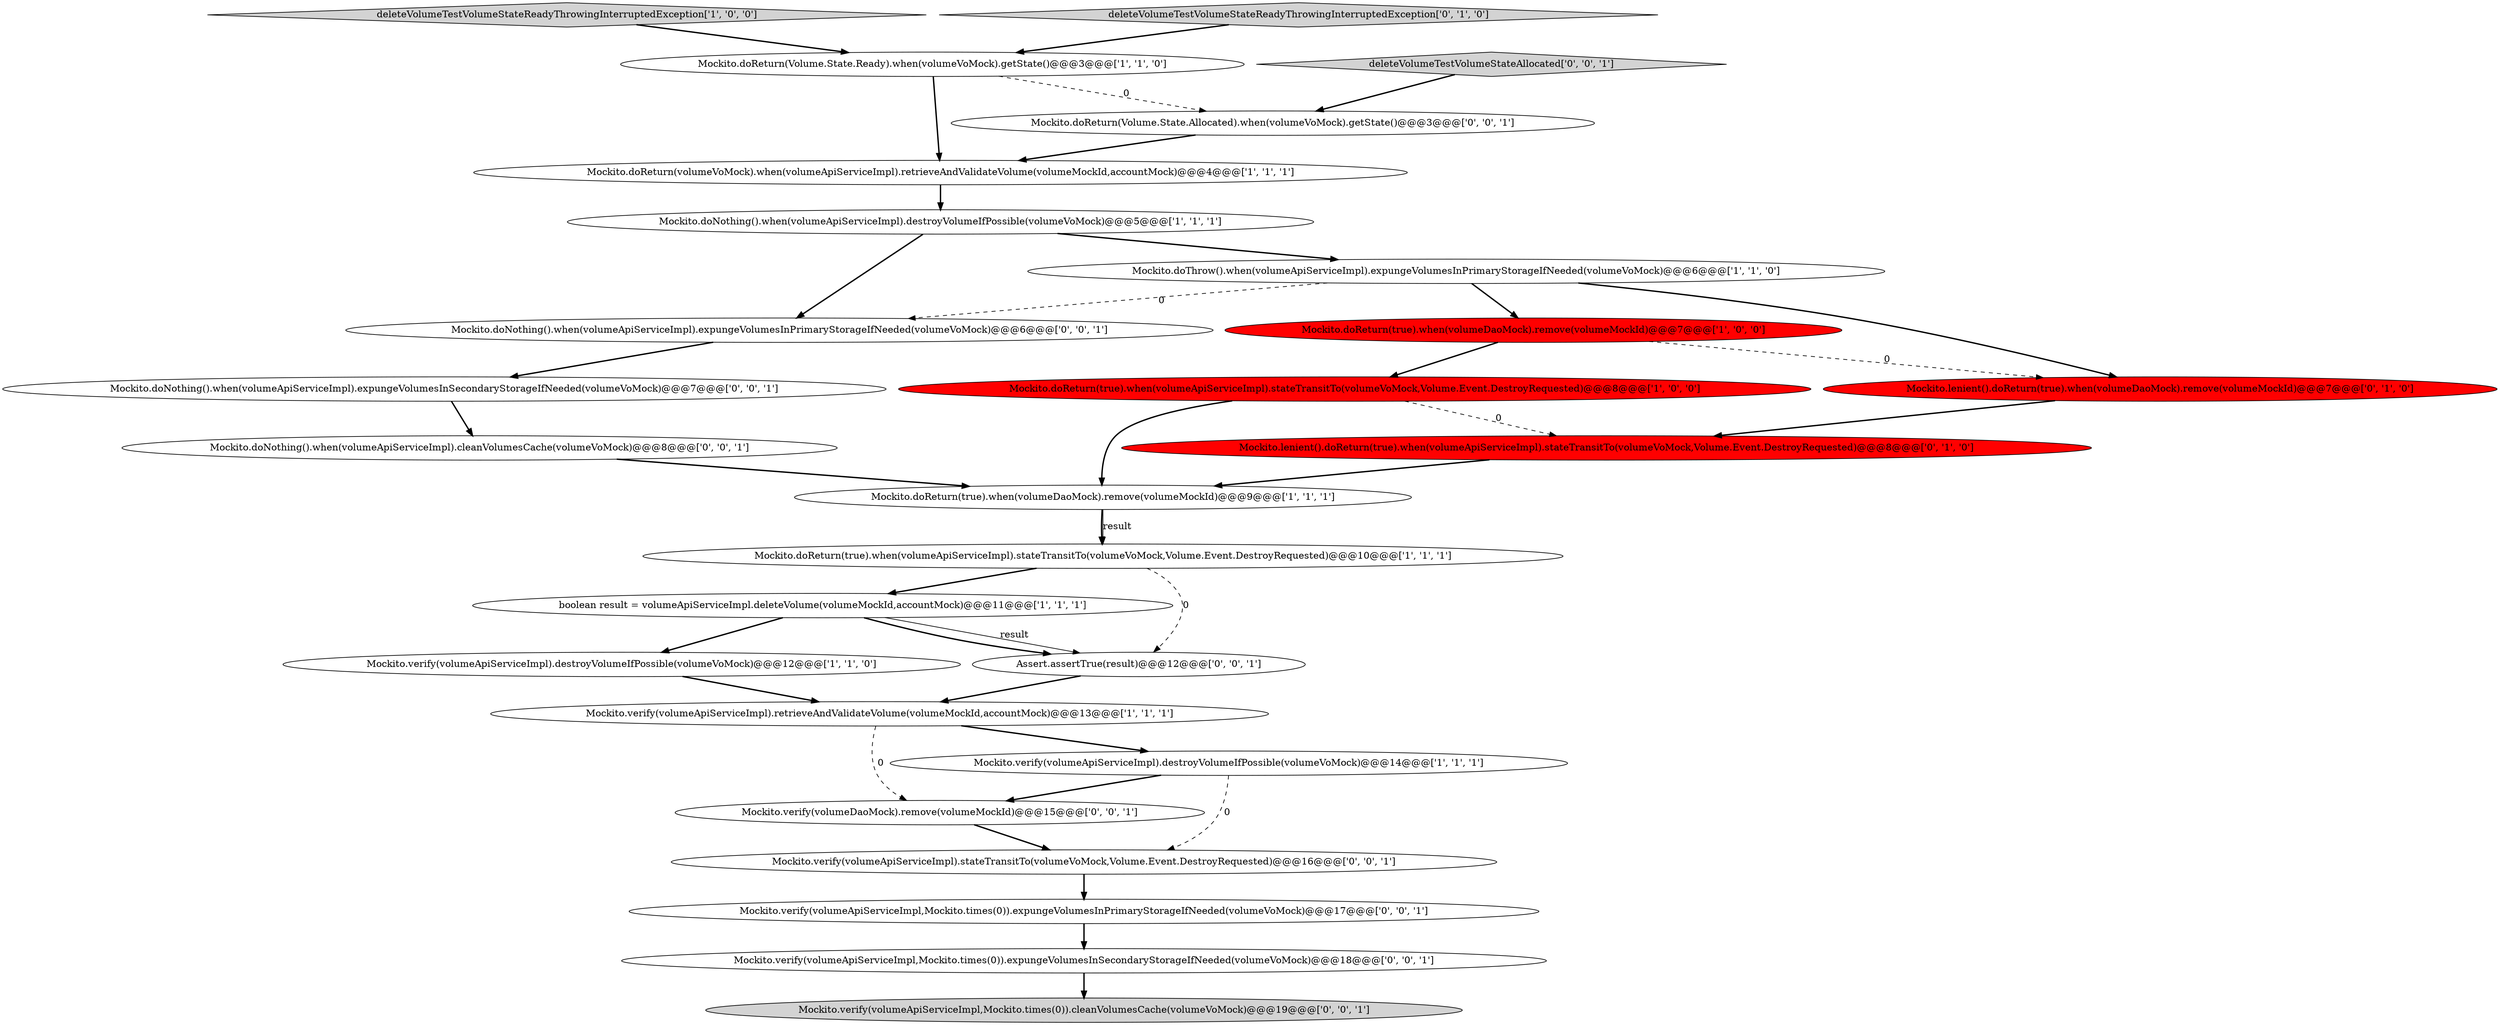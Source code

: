 digraph {
21 [style = filled, label = "Mockito.verify(volumeDaoMock).remove(volumeMockId)@@@15@@@['0', '0', '1']", fillcolor = white, shape = ellipse image = "AAA0AAABBB3BBB"];
5 [style = filled, label = "deleteVolumeTestVolumeStateReadyThrowingInterruptedException['1', '0', '0']", fillcolor = lightgray, shape = diamond image = "AAA0AAABBB1BBB"];
22 [style = filled, label = "Mockito.doNothing().when(volumeApiServiceImpl).expungeVolumesInPrimaryStorageIfNeeded(volumeVoMock)@@@6@@@['0', '0', '1']", fillcolor = white, shape = ellipse image = "AAA0AAABBB3BBB"];
26 [style = filled, label = "Mockito.verify(volumeApiServiceImpl,Mockito.times(0)).cleanVolumesCache(volumeVoMock)@@@19@@@['0', '0', '1']", fillcolor = lightgray, shape = ellipse image = "AAA0AAABBB3BBB"];
3 [style = filled, label = "Mockito.verify(volumeApiServiceImpl).destroyVolumeIfPossible(volumeVoMock)@@@14@@@['1', '1', '1']", fillcolor = white, shape = ellipse image = "AAA0AAABBB1BBB"];
13 [style = filled, label = "deleteVolumeTestVolumeStateReadyThrowingInterruptedException['0', '1', '0']", fillcolor = lightgray, shape = diamond image = "AAA0AAABBB2BBB"];
20 [style = filled, label = "Mockito.doReturn(Volume.State.Allocated).when(volumeVoMock).getState()@@@3@@@['0', '0', '1']", fillcolor = white, shape = ellipse image = "AAA0AAABBB3BBB"];
4 [style = filled, label = "Mockito.doReturn(Volume.State.Ready).when(volumeVoMock).getState()@@@3@@@['1', '1', '0']", fillcolor = white, shape = ellipse image = "AAA0AAABBB1BBB"];
17 [style = filled, label = "deleteVolumeTestVolumeStateAllocated['0', '0', '1']", fillcolor = lightgray, shape = diamond image = "AAA0AAABBB3BBB"];
7 [style = filled, label = "Mockito.doReturn(volumeVoMock).when(volumeApiServiceImpl).retrieveAndValidateVolume(volumeMockId,accountMock)@@@4@@@['1', '1', '1']", fillcolor = white, shape = ellipse image = "AAA0AAABBB1BBB"];
25 [style = filled, label = "Mockito.verify(volumeApiServiceImpl).stateTransitTo(volumeVoMock,Volume.Event.DestroyRequested)@@@16@@@['0', '0', '1']", fillcolor = white, shape = ellipse image = "AAA0AAABBB3BBB"];
14 [style = filled, label = "Mockito.lenient().doReturn(true).when(volumeDaoMock).remove(volumeMockId)@@@7@@@['0', '1', '0']", fillcolor = red, shape = ellipse image = "AAA1AAABBB2BBB"];
10 [style = filled, label = "Mockito.doThrow().when(volumeApiServiceImpl).expungeVolumesInPrimaryStorageIfNeeded(volumeVoMock)@@@6@@@['1', '1', '0']", fillcolor = white, shape = ellipse image = "AAA0AAABBB1BBB"];
2 [style = filled, label = "boolean result = volumeApiServiceImpl.deleteVolume(volumeMockId,accountMock)@@@11@@@['1', '1', '1']", fillcolor = white, shape = ellipse image = "AAA0AAABBB1BBB"];
0 [style = filled, label = "Mockito.doReturn(true).when(volumeDaoMock).remove(volumeMockId)@@@7@@@['1', '0', '0']", fillcolor = red, shape = ellipse image = "AAA1AAABBB1BBB"];
9 [style = filled, label = "Mockito.verify(volumeApiServiceImpl).destroyVolumeIfPossible(volumeVoMock)@@@12@@@['1', '1', '0']", fillcolor = white, shape = ellipse image = "AAA0AAABBB1BBB"];
11 [style = filled, label = "Mockito.doReturn(true).when(volumeApiServiceImpl).stateTransitTo(volumeVoMock,Volume.Event.DestroyRequested)@@@10@@@['1', '1', '1']", fillcolor = white, shape = ellipse image = "AAA0AAABBB1BBB"];
16 [style = filled, label = "Mockito.verify(volumeApiServiceImpl,Mockito.times(0)).expungeVolumesInPrimaryStorageIfNeeded(volumeVoMock)@@@17@@@['0', '0', '1']", fillcolor = white, shape = ellipse image = "AAA0AAABBB3BBB"];
6 [style = filled, label = "Mockito.doReturn(true).when(volumeApiServiceImpl).stateTransitTo(volumeVoMock,Volume.Event.DestroyRequested)@@@8@@@['1', '0', '0']", fillcolor = red, shape = ellipse image = "AAA1AAABBB1BBB"];
1 [style = filled, label = "Mockito.doNothing().when(volumeApiServiceImpl).destroyVolumeIfPossible(volumeVoMock)@@@5@@@['1', '1', '1']", fillcolor = white, shape = ellipse image = "AAA0AAABBB1BBB"];
18 [style = filled, label = "Mockito.verify(volumeApiServiceImpl,Mockito.times(0)).expungeVolumesInSecondaryStorageIfNeeded(volumeVoMock)@@@18@@@['0', '0', '1']", fillcolor = white, shape = ellipse image = "AAA0AAABBB3BBB"];
8 [style = filled, label = "Mockito.verify(volumeApiServiceImpl).retrieveAndValidateVolume(volumeMockId,accountMock)@@@13@@@['1', '1', '1']", fillcolor = white, shape = ellipse image = "AAA0AAABBB1BBB"];
12 [style = filled, label = "Mockito.doReturn(true).when(volumeDaoMock).remove(volumeMockId)@@@9@@@['1', '1', '1']", fillcolor = white, shape = ellipse image = "AAA0AAABBB1BBB"];
15 [style = filled, label = "Mockito.lenient().doReturn(true).when(volumeApiServiceImpl).stateTransitTo(volumeVoMock,Volume.Event.DestroyRequested)@@@8@@@['0', '1', '0']", fillcolor = red, shape = ellipse image = "AAA1AAABBB2BBB"];
19 [style = filled, label = "Mockito.doNothing().when(volumeApiServiceImpl).cleanVolumesCache(volumeVoMock)@@@8@@@['0', '0', '1']", fillcolor = white, shape = ellipse image = "AAA0AAABBB3BBB"];
23 [style = filled, label = "Mockito.doNothing().when(volumeApiServiceImpl).expungeVolumesInSecondaryStorageIfNeeded(volumeVoMock)@@@7@@@['0', '0', '1']", fillcolor = white, shape = ellipse image = "AAA0AAABBB3BBB"];
24 [style = filled, label = "Assert.assertTrue(result)@@@12@@@['0', '0', '1']", fillcolor = white, shape = ellipse image = "AAA0AAABBB3BBB"];
16->18 [style = bold, label=""];
7->1 [style = bold, label=""];
3->25 [style = dashed, label="0"];
19->12 [style = bold, label=""];
10->14 [style = bold, label=""];
0->6 [style = bold, label=""];
2->24 [style = solid, label="result"];
8->3 [style = bold, label=""];
12->11 [style = bold, label=""];
18->26 [style = bold, label=""];
2->9 [style = bold, label=""];
21->25 [style = bold, label=""];
10->22 [style = dashed, label="0"];
8->21 [style = dashed, label="0"];
9->8 [style = bold, label=""];
25->16 [style = bold, label=""];
22->23 [style = bold, label=""];
11->2 [style = bold, label=""];
4->7 [style = bold, label=""];
1->22 [style = bold, label=""];
0->14 [style = dashed, label="0"];
6->15 [style = dashed, label="0"];
4->20 [style = dashed, label="0"];
23->19 [style = bold, label=""];
5->4 [style = bold, label=""];
10->0 [style = bold, label=""];
12->11 [style = solid, label="result"];
11->24 [style = dashed, label="0"];
3->21 [style = bold, label=""];
14->15 [style = bold, label=""];
15->12 [style = bold, label=""];
2->24 [style = bold, label=""];
20->7 [style = bold, label=""];
24->8 [style = bold, label=""];
1->10 [style = bold, label=""];
17->20 [style = bold, label=""];
13->4 [style = bold, label=""];
6->12 [style = bold, label=""];
}
